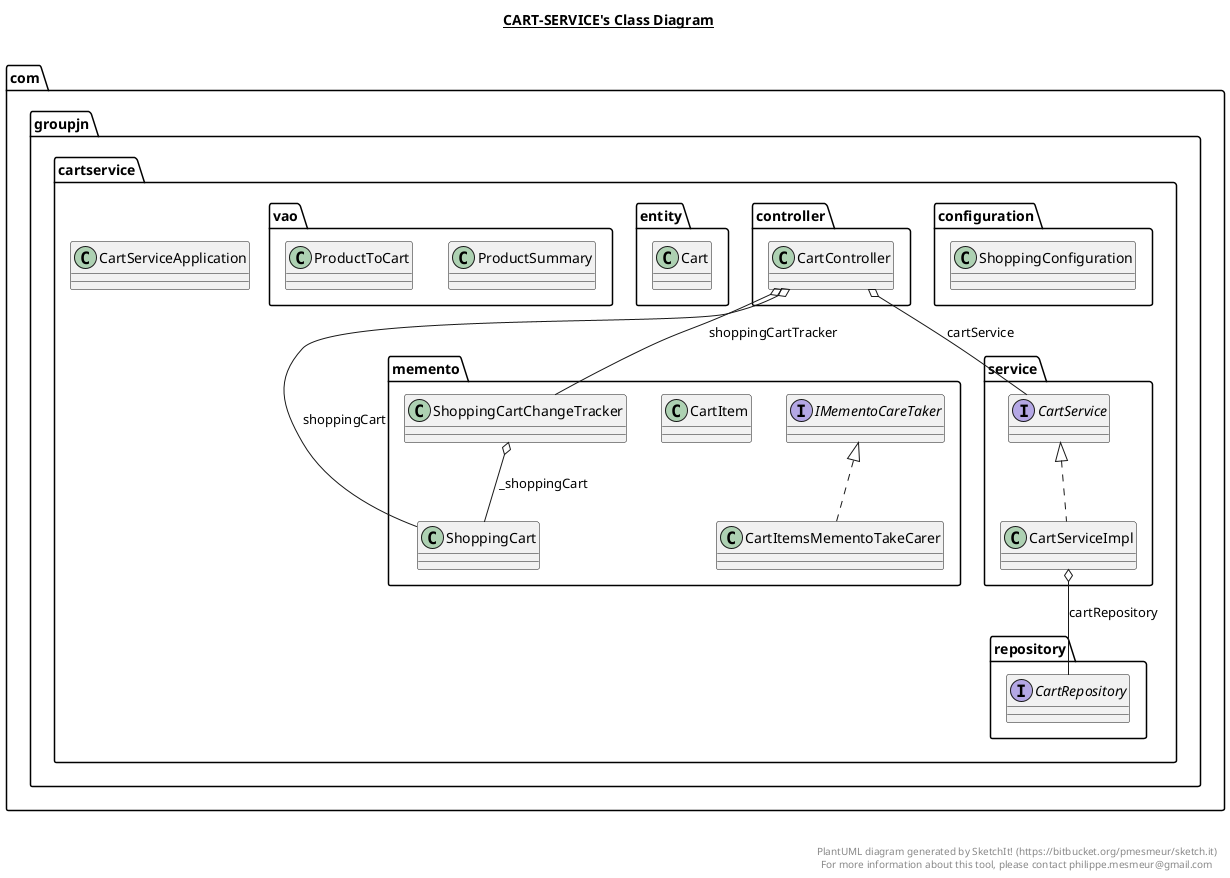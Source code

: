 @startuml

title __CART-SERVICE's Class Diagram__\n

  namespace com.groupjn.cartservice {
    class com.groupjn.cartservice.CartServiceApplication {
    }
  }
  

  namespace com.groupjn.cartservice {
    namespace configuration {
      class com.groupjn.cartservice.configuration.ShoppingConfiguration {
      }
    }
  }
  

  namespace com.groupjn.cartservice {
    namespace controller {
      class com.groupjn.cartservice.controller.CartController {
      }
    }
  }
  

  namespace com.groupjn.cartservice {
    namespace entity {
      class com.groupjn.cartservice.entity.Cart {
      }
    }
  }
  

  namespace com.groupjn.cartservice {
    namespace memento {
      class com.groupjn.cartservice.memento.CartItem {
      }
    }
  }
  

  namespace com.groupjn.cartservice {
    namespace memento {
      class com.groupjn.cartservice.memento.CartItemsMementoTakeCarer {
      }
    }
  }
  

  namespace com.groupjn.cartservice {
    namespace memento {
      interface com.groupjn.cartservice.memento.IMementoCareTaker {
      }
    }
  }
  

  namespace com.groupjn.cartservice {
    namespace memento {
      class com.groupjn.cartservice.memento.ShoppingCart {
      }
    }
  }
  

  namespace com.groupjn.cartservice {
    namespace memento {
      class com.groupjn.cartservice.memento.ShoppingCartChangeTracker {
      }
    }
  }
  

  namespace com.groupjn.cartservice {
    namespace repository {
      interface com.groupjn.cartservice.repository.CartRepository {
      }
    }
  }
  

  namespace com.groupjn.cartservice {
    namespace service {
      interface com.groupjn.cartservice.service.CartService {
      }
    }
  }
  

  namespace com.groupjn.cartservice {
    namespace service {
      class com.groupjn.cartservice.service.CartServiceImpl {
      }
    }
  }
  

  namespace com.groupjn.cartservice {
    namespace vao {
      class com.groupjn.cartservice.vao.ProductSummary {
      }
    }
  }
  

  namespace com.groupjn.cartservice {
    namespace vao {
      class com.groupjn.cartservice.vao.ProductToCart {
      }
    }
  }
  

  com.groupjn.cartservice.controller.CartController o-- com.groupjn.cartservice.memento.ShoppingCart : shoppingCart
  com.groupjn.cartservice.controller.CartController o-- com.groupjn.cartservice.memento.ShoppingCartChangeTracker : shoppingCartTracker
  com.groupjn.cartservice.controller.CartController o-- com.groupjn.cartservice.service.CartService : cartService
  com.groupjn.cartservice.memento.CartItemsMementoTakeCarer .up.|> com.groupjn.cartservice.memento.IMementoCareTaker
  com.groupjn.cartservice.memento.ShoppingCartChangeTracker o-- com.groupjn.cartservice.memento.ShoppingCart : _shoppingCart
  com.groupjn.cartservice.service.CartServiceImpl .up.|> com.groupjn.cartservice.service.CartService
  com.groupjn.cartservice.service.CartServiceImpl o-- com.groupjn.cartservice.repository.CartRepository : cartRepository


right footer


PlantUML diagram generated by SketchIt! (https://bitbucket.org/pmesmeur/sketch.it)
For more information about this tool, please contact philippe.mesmeur@gmail.com
endfooter

@enduml
